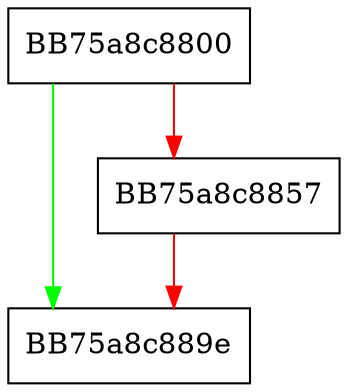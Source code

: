 digraph open_file {
  node [shape="box"];
  graph [splines=ortho];
  BB75a8c8800 -> BB75a8c889e [color="green"];
  BB75a8c8800 -> BB75a8c8857 [color="red"];
  BB75a8c8857 -> BB75a8c889e [color="red"];
}